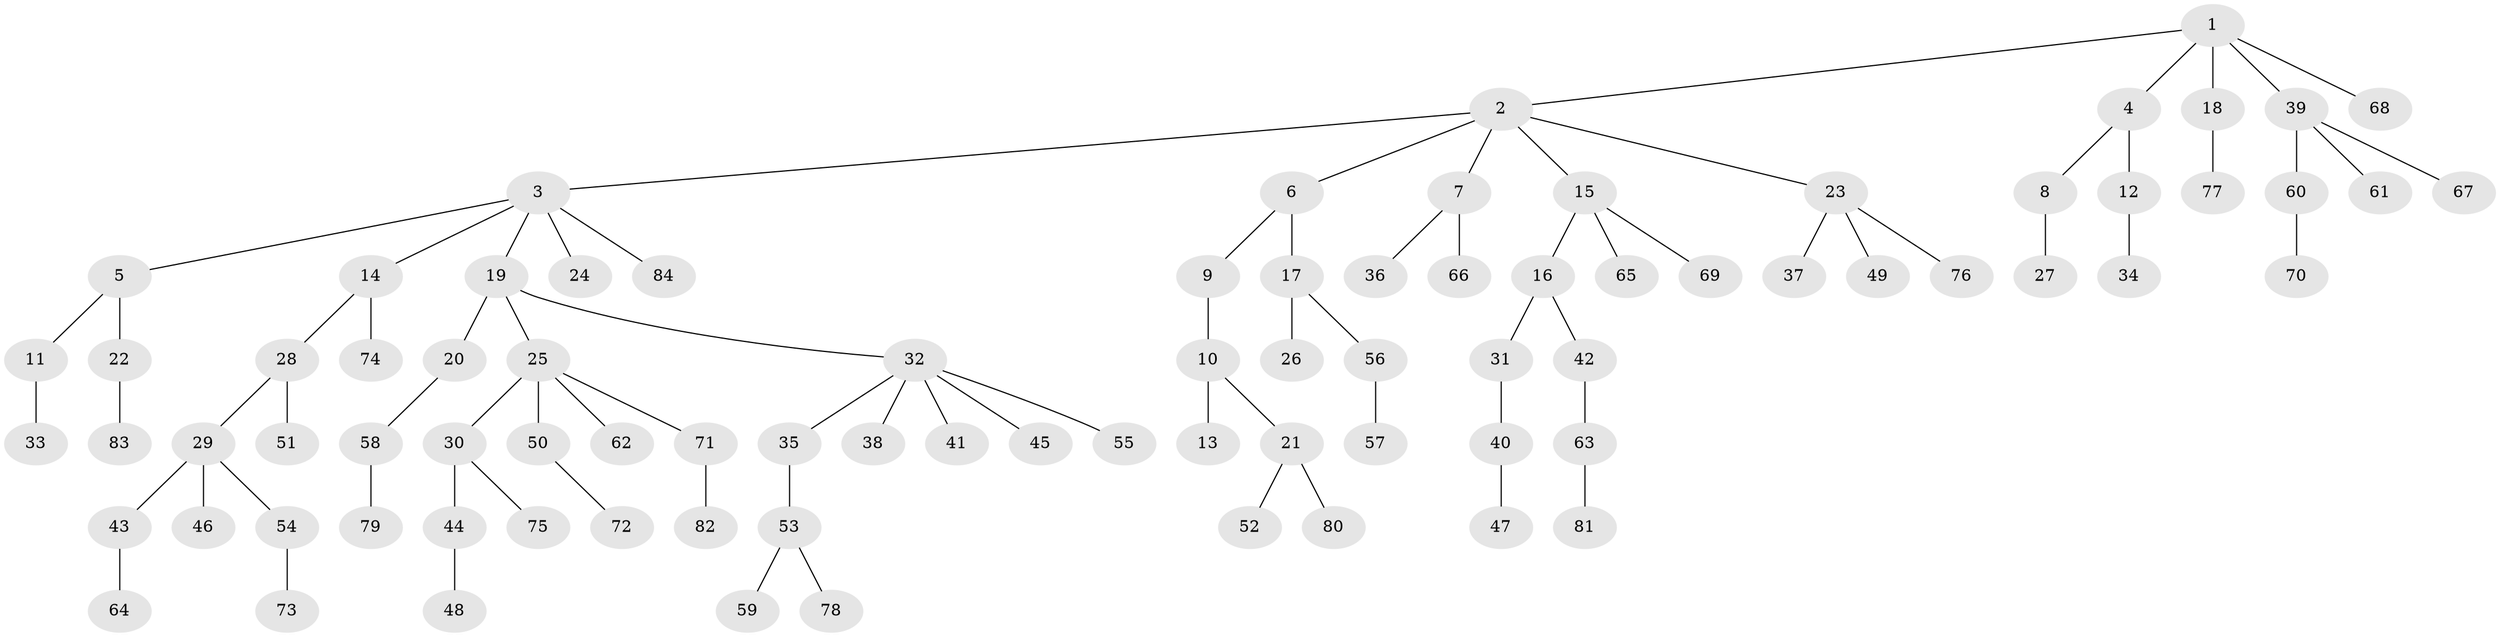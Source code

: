 // coarse degree distribution, {7: 0.03389830508474576, 8: 0.01694915254237288, 3: 0.13559322033898305, 2: 0.0847457627118644, 1: 0.6440677966101694, 4: 0.05084745762711865, 5: 0.03389830508474576}
// Generated by graph-tools (version 1.1) at 2025/24/03/03/25 07:24:05]
// undirected, 84 vertices, 83 edges
graph export_dot {
graph [start="1"]
  node [color=gray90,style=filled];
  1;
  2;
  3;
  4;
  5;
  6;
  7;
  8;
  9;
  10;
  11;
  12;
  13;
  14;
  15;
  16;
  17;
  18;
  19;
  20;
  21;
  22;
  23;
  24;
  25;
  26;
  27;
  28;
  29;
  30;
  31;
  32;
  33;
  34;
  35;
  36;
  37;
  38;
  39;
  40;
  41;
  42;
  43;
  44;
  45;
  46;
  47;
  48;
  49;
  50;
  51;
  52;
  53;
  54;
  55;
  56;
  57;
  58;
  59;
  60;
  61;
  62;
  63;
  64;
  65;
  66;
  67;
  68;
  69;
  70;
  71;
  72;
  73;
  74;
  75;
  76;
  77;
  78;
  79;
  80;
  81;
  82;
  83;
  84;
  1 -- 2;
  1 -- 4;
  1 -- 18;
  1 -- 39;
  1 -- 68;
  2 -- 3;
  2 -- 6;
  2 -- 7;
  2 -- 15;
  2 -- 23;
  3 -- 5;
  3 -- 14;
  3 -- 19;
  3 -- 24;
  3 -- 84;
  4 -- 8;
  4 -- 12;
  5 -- 11;
  5 -- 22;
  6 -- 9;
  6 -- 17;
  7 -- 36;
  7 -- 66;
  8 -- 27;
  9 -- 10;
  10 -- 13;
  10 -- 21;
  11 -- 33;
  12 -- 34;
  14 -- 28;
  14 -- 74;
  15 -- 16;
  15 -- 65;
  15 -- 69;
  16 -- 31;
  16 -- 42;
  17 -- 26;
  17 -- 56;
  18 -- 77;
  19 -- 20;
  19 -- 25;
  19 -- 32;
  20 -- 58;
  21 -- 52;
  21 -- 80;
  22 -- 83;
  23 -- 37;
  23 -- 49;
  23 -- 76;
  25 -- 30;
  25 -- 50;
  25 -- 62;
  25 -- 71;
  28 -- 29;
  28 -- 51;
  29 -- 43;
  29 -- 46;
  29 -- 54;
  30 -- 44;
  30 -- 75;
  31 -- 40;
  32 -- 35;
  32 -- 38;
  32 -- 41;
  32 -- 45;
  32 -- 55;
  35 -- 53;
  39 -- 60;
  39 -- 61;
  39 -- 67;
  40 -- 47;
  42 -- 63;
  43 -- 64;
  44 -- 48;
  50 -- 72;
  53 -- 59;
  53 -- 78;
  54 -- 73;
  56 -- 57;
  58 -- 79;
  60 -- 70;
  63 -- 81;
  71 -- 82;
}
